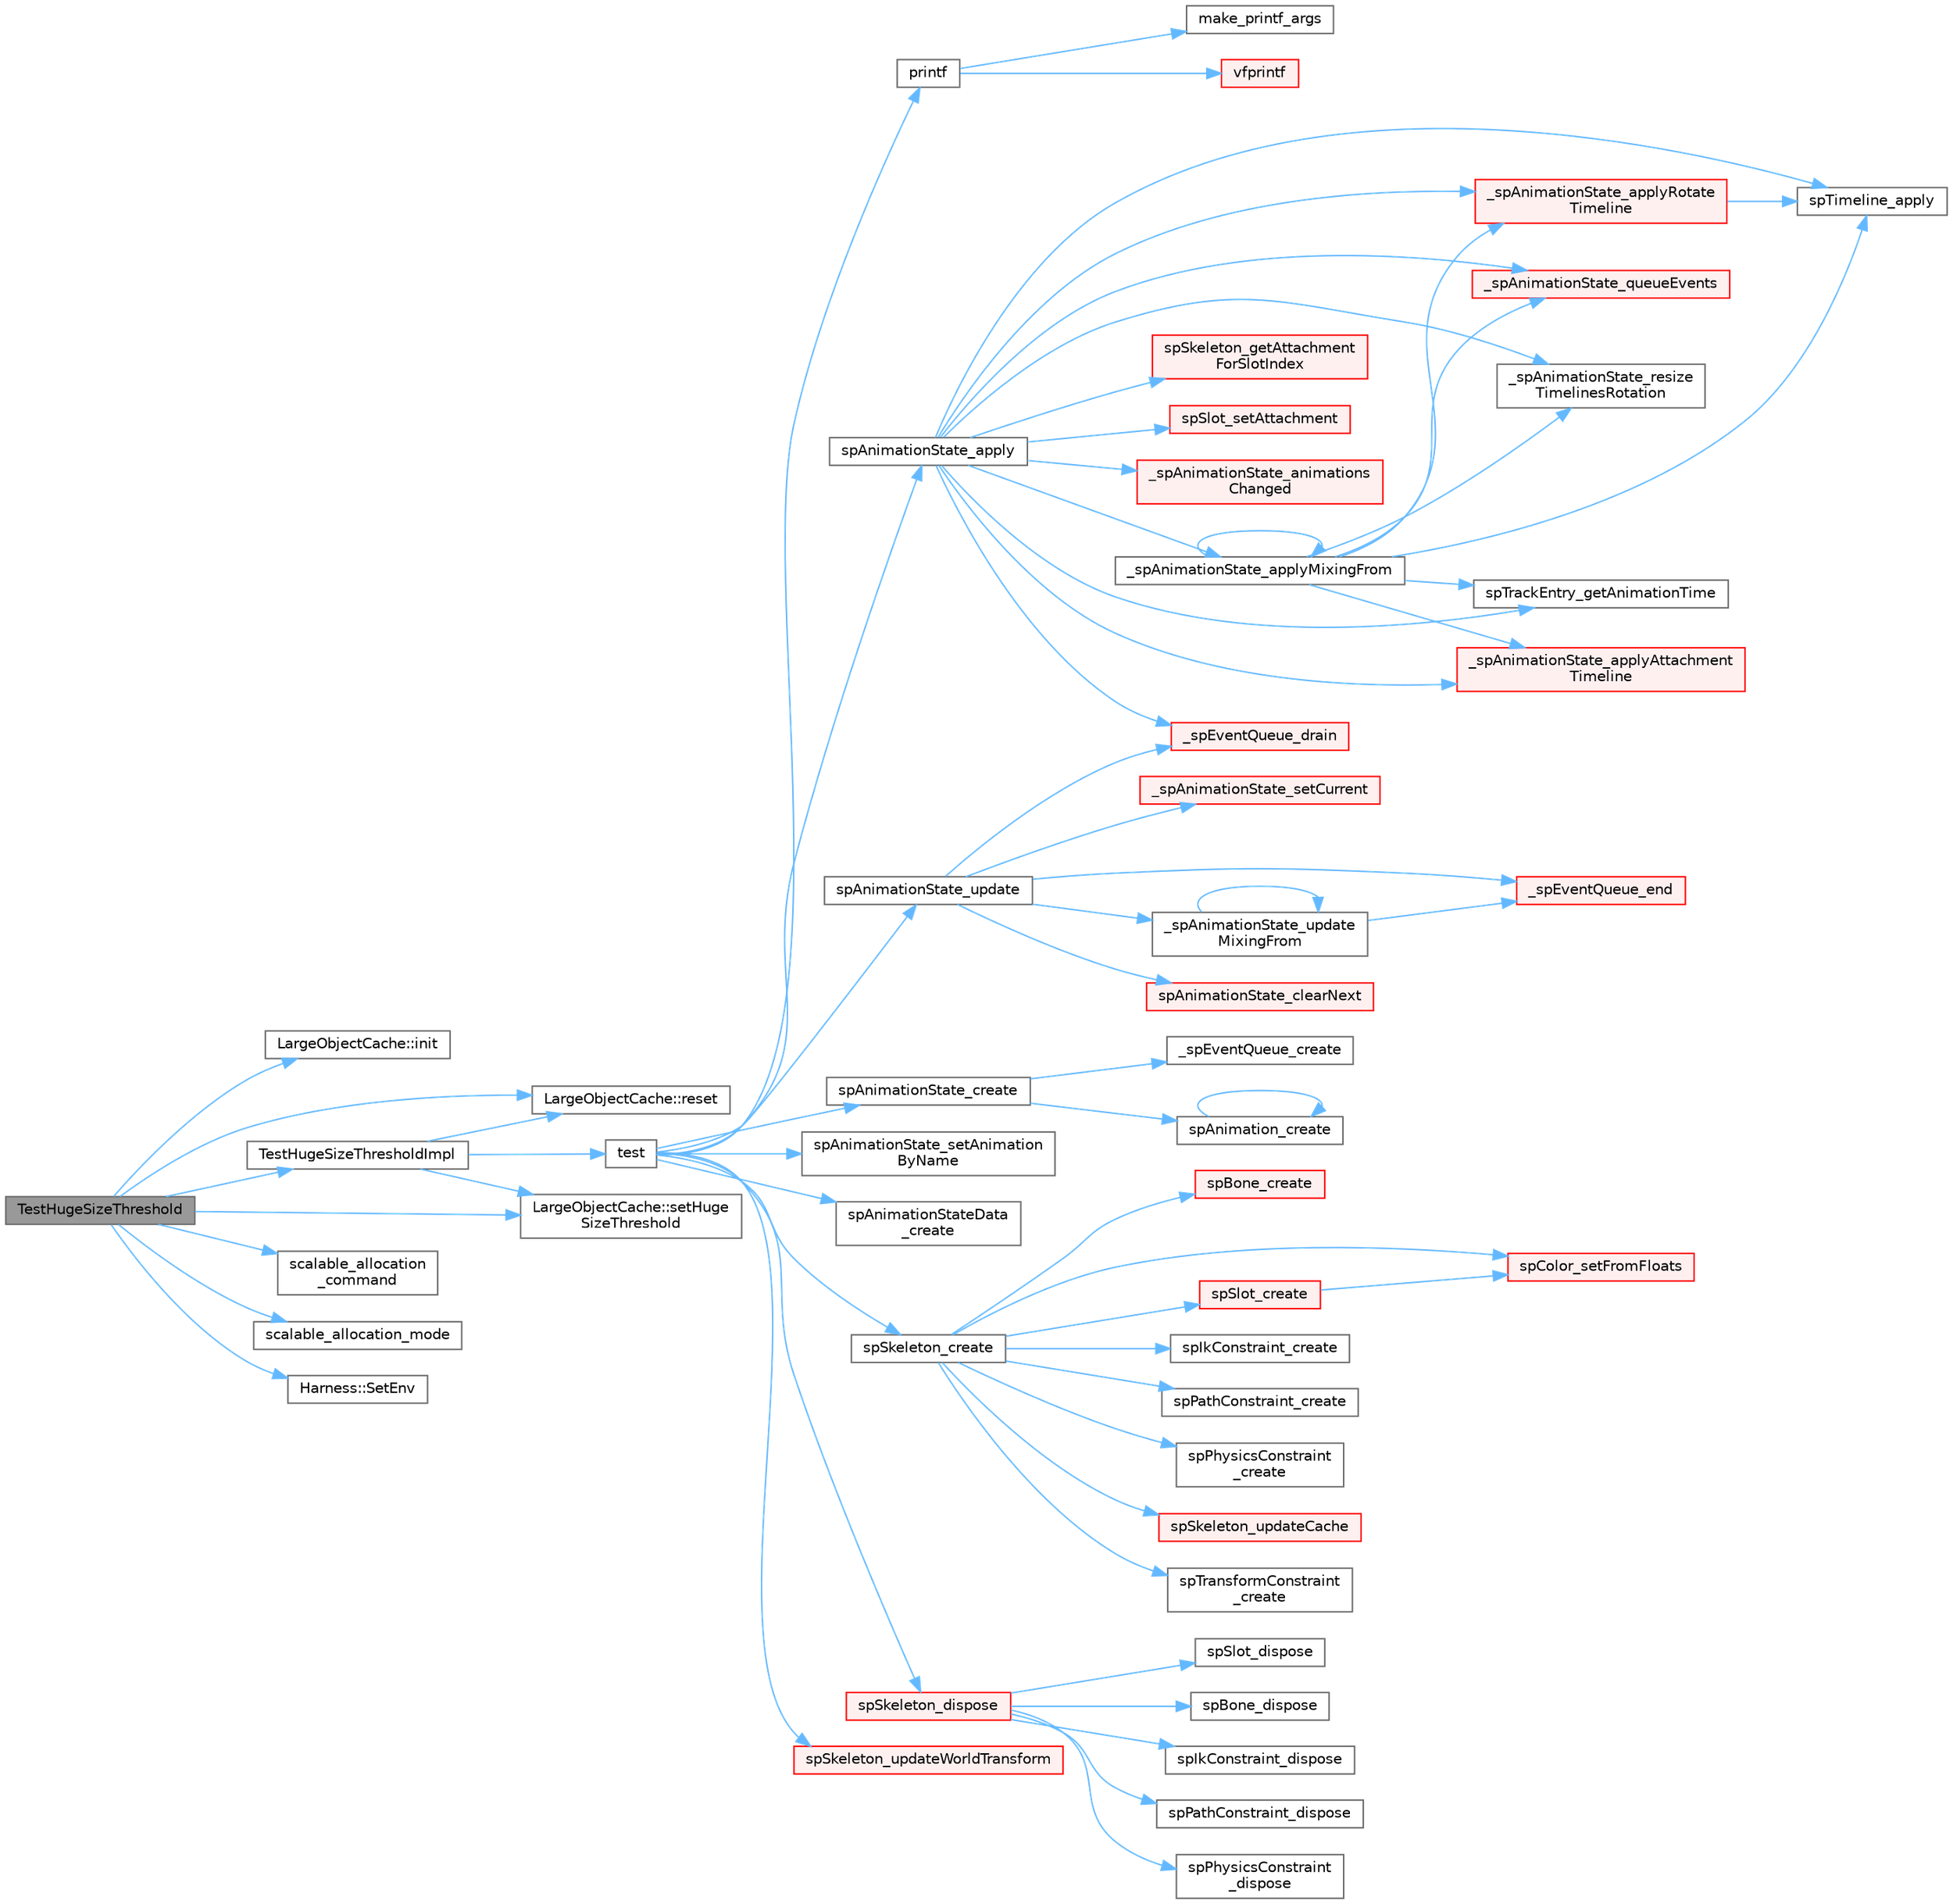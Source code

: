 digraph "TestHugeSizeThreshold"
{
 // LATEX_PDF_SIZE
  bgcolor="transparent";
  edge [fontname=Helvetica,fontsize=10,labelfontname=Helvetica,labelfontsize=10];
  node [fontname=Helvetica,fontsize=10,shape=box,height=0.2,width=0.4];
  rankdir="LR";
  Node1 [id="Node000001",label="TestHugeSizeThreshold",height=0.2,width=0.4,color="gray40", fillcolor="grey60", style="filled", fontcolor="black",tooltip=" "];
  Node1 -> Node2 [id="edge1_Node000001_Node000002",color="steelblue1",style="solid",tooltip=" "];
  Node2 [id="Node000002",label="LargeObjectCache::init",height=0.2,width=0.4,color="grey40", fillcolor="white", style="filled",URL="$class_large_object_cache.html#a81c2be94178d790e10c7a32d97e4a979",tooltip=" "];
  Node1 -> Node3 [id="edge2_Node000001_Node000003",color="steelblue1",style="solid",tooltip=" "];
  Node3 [id="Node000003",label="LargeObjectCache::reset",height=0.2,width=0.4,color="grey40", fillcolor="white", style="filled",URL="$class_large_object_cache.html#a84eefe5dca0d74871b43e60021071e3c",tooltip=" "];
  Node1 -> Node4 [id="edge3_Node000001_Node000004",color="steelblue1",style="solid",tooltip=" "];
  Node4 [id="Node000004",label="scalable_allocation\l_command",height=0.2,width=0.4,color="grey40", fillcolor="white", style="filled",URL="$group__memory__allocation.html#gabe5acd876b4d89bf89787c4e779c2518",tooltip=" "];
  Node1 -> Node5 [id="edge4_Node000001_Node000005",color="steelblue1",style="solid",tooltip=" "];
  Node5 [id="Node000005",label="scalable_allocation_mode",height=0.2,width=0.4,color="grey40", fillcolor="white", style="filled",URL="$group__memory__allocation.html#ga7f5029970f72ebbffee896c46a23958e",tooltip=" "];
  Node1 -> Node6 [id="edge5_Node000001_Node000006",color="steelblue1",style="solid",tooltip=" "];
  Node6 [id="Node000006",label="Harness::SetEnv",height=0.2,width=0.4,color="grey40", fillcolor="white", style="filled",URL="$namespace_harness.html#a02cbb1155b17196bacbbb2bd45df976e",tooltip=" "];
  Node1 -> Node7 [id="edge6_Node000001_Node000007",color="steelblue1",style="solid",tooltip=" "];
  Node7 [id="Node000007",label="LargeObjectCache::setHuge\lSizeThreshold",height=0.2,width=0.4,color="grey40", fillcolor="white", style="filled",URL="$class_large_object_cache.html#abae80bbf0e42a0a758ff7224c10a9013",tooltip=" "];
  Node1 -> Node8 [id="edge7_Node000001_Node000008",color="steelblue1",style="solid",tooltip=" "];
  Node8 [id="Node000008",label="TestHugeSizeThresholdImpl",height=0.2,width=0.4,color="grey40", fillcolor="white", style="filled",URL="$test__malloc__whitebox_8cpp.html#a67d8e53e70383f0d2064a02e87dd4314",tooltip=" "];
  Node8 -> Node3 [id="edge8_Node000008_Node000003",color="steelblue1",style="solid",tooltip=" "];
  Node8 -> Node7 [id="edge9_Node000008_Node000007",color="steelblue1",style="solid",tooltip=" "];
  Node8 -> Node9 [id="edge10_Node000008_Node000009",color="steelblue1",style="solid",tooltip=" "];
  Node9 [id="Node000009",label="test",height=0.2,width=0.4,color="grey40", fillcolor="white", style="filled",URL="$external_2spine-runtimes_2spine-sfml_2c_2example_2main_8cpp.html#aac5f14f710620d78720c06cd063ec0ca",tooltip=" "];
  Node9 -> Node10 [id="edge11_Node000009_Node000010",color="steelblue1",style="solid",tooltip=" "];
  Node10 [id="Node000010",label="printf",height=0.2,width=0.4,color="grey40", fillcolor="white", style="filled",URL="$printf_8h.html#aee3ed3a831f25f07e7be3919fff2203a",tooltip=" "];
  Node10 -> Node11 [id="edge12_Node000010_Node000011",color="steelblue1",style="solid",tooltip=" "];
  Node11 [id="Node000011",label="make_printf_args",height=0.2,width=0.4,color="grey40", fillcolor="white", style="filled",URL="$printf_8h.html#a27dcc0efcda04388971dbea3c875f122",tooltip=" "];
  Node10 -> Node12 [id="edge13_Node000010_Node000012",color="steelblue1",style="solid",tooltip=" "];
  Node12 [id="Node000012",label="vfprintf",height=0.2,width=0.4,color="red", fillcolor="#FFF0F0", style="filled",URL="$printf_8h.html#abb30aad964fc771fb52cf3ad88649df2",tooltip=" "];
  Node9 -> Node41 [id="edge14_Node000009_Node000041",color="steelblue1",style="solid",tooltip=" "];
  Node41 [id="Node000041",label="spAnimationState_apply",height=0.2,width=0.4,color="grey40", fillcolor="white", style="filled",URL="$_animation_state_8c.html#a121811397a5e69b5d84b141172a860ad",tooltip=" "];
  Node41 -> Node42 [id="edge15_Node000041_Node000042",color="steelblue1",style="solid",tooltip=" "];
  Node42 [id="Node000042",label="_spAnimationState_animations\lChanged",height=0.2,width=0.4,color="red", fillcolor="#FFF0F0", style="filled",URL="$_animation_state_8c.html#a2e9127da71404d2e7f6715635f59714d",tooltip=" "];
  Node41 -> Node48 [id="edge16_Node000041_Node000048",color="steelblue1",style="solid",tooltip=" "];
  Node48 [id="Node000048",label="_spAnimationState_applyAttachment\lTimeline",height=0.2,width=0.4,color="red", fillcolor="#FFF0F0", style="filled",URL="$_animation_state_8c.html#a552cd264b22c69404ce34e0e773bcaa7",tooltip=" "];
  Node41 -> Node55 [id="edge17_Node000041_Node000055",color="steelblue1",style="solid",tooltip=" "];
  Node55 [id="Node000055",label="_spAnimationState_applyMixingFrom",height=0.2,width=0.4,color="grey40", fillcolor="white", style="filled",URL="$_animation_state_8c.html#ad872d0ff5d38b3ad75d02684ee46e3ef",tooltip=" "];
  Node55 -> Node48 [id="edge18_Node000055_Node000048",color="steelblue1",style="solid",tooltip=" "];
  Node55 -> Node55 [id="edge19_Node000055_Node000055",color="steelblue1",style="solid",tooltip=" "];
  Node55 -> Node56 [id="edge20_Node000055_Node000056",color="steelblue1",style="solid",tooltip=" "];
  Node56 [id="Node000056",label="_spAnimationState_applyRotate\lTimeline",height=0.2,width=0.4,color="red", fillcolor="#FFF0F0", style="filled",URL="$_animation_state_8c.html#a807375db0ba9e1c5a66ba60c03967a16",tooltip=" "];
  Node56 -> Node59 [id="edge21_Node000056_Node000059",color="steelblue1",style="solid",tooltip=" "];
  Node59 [id="Node000059",label="spTimeline_apply",height=0.2,width=0.4,color="grey40", fillcolor="white", style="filled",URL="$_animation_8c.html#a8f8846b1f976e08e2825cd8f2e4fed2a",tooltip=" "];
  Node55 -> Node60 [id="edge22_Node000055_Node000060",color="steelblue1",style="solid",tooltip=" "];
  Node60 [id="Node000060",label="_spAnimationState_queueEvents",height=0.2,width=0.4,color="red", fillcolor="#FFF0F0", style="filled",URL="$_animation_state_8c.html#a03841b3426944328c63e8dc965e5d202",tooltip=" "];
  Node55 -> Node67 [id="edge23_Node000055_Node000067",color="steelblue1",style="solid",tooltip=" "];
  Node67 [id="Node000067",label="_spAnimationState_resize\lTimelinesRotation",height=0.2,width=0.4,color="grey40", fillcolor="white", style="filled",URL="$_animation_state_8c.html#a586eb5371b2ecd094a959fb59981c011",tooltip=" "];
  Node55 -> Node59 [id="edge24_Node000055_Node000059",color="steelblue1",style="solid",tooltip=" "];
  Node55 -> Node68 [id="edge25_Node000055_Node000068",color="steelblue1",style="solid",tooltip=" "];
  Node68 [id="Node000068",label="spTrackEntry_getAnimationTime",height=0.2,width=0.4,color="grey40", fillcolor="white", style="filled",URL="$_animation_state_8c.html#a16e885e6da856346be434e44d94fff4d",tooltip=" "];
  Node41 -> Node56 [id="edge26_Node000041_Node000056",color="steelblue1",style="solid",tooltip=" "];
  Node41 -> Node60 [id="edge27_Node000041_Node000060",color="steelblue1",style="solid",tooltip=" "];
  Node41 -> Node67 [id="edge28_Node000041_Node000067",color="steelblue1",style="solid",tooltip=" "];
  Node41 -> Node69 [id="edge29_Node000041_Node000069",color="steelblue1",style="solid",tooltip=" "];
  Node69 [id="Node000069",label="_spEventQueue_drain",height=0.2,width=0.4,color="red", fillcolor="#FFF0F0", style="filled",URL="$_animation_state_8c.html#a2bb362df65f36453467acd9b360c600d",tooltip=" "];
  Node41 -> Node50 [id="edge30_Node000041_Node000050",color="steelblue1",style="solid",tooltip=" "];
  Node50 [id="Node000050",label="spSkeleton_getAttachment\lForSlotIndex",height=0.2,width=0.4,color="red", fillcolor="#FFF0F0", style="filled",URL="$_skeleton_8c.html#af67b15fea85286452cf9d8741a17b0ed",tooltip=" "];
  Node41 -> Node52 [id="edge31_Node000041_Node000052",color="steelblue1",style="solid",tooltip=" "];
  Node52 [id="Node000052",label="spSlot_setAttachment",height=0.2,width=0.4,color="red", fillcolor="#FFF0F0", style="filled",URL="$_slot_8c.html#a56d5b092e9d5418595813cec61d447cc",tooltip=" "];
  Node41 -> Node59 [id="edge32_Node000041_Node000059",color="steelblue1",style="solid",tooltip=" "];
  Node41 -> Node68 [id="edge33_Node000041_Node000068",color="steelblue1",style="solid",tooltip=" "];
  Node9 -> Node72 [id="edge34_Node000009_Node000072",color="steelblue1",style="solid",tooltip=" "];
  Node72 [id="Node000072",label="spAnimationState_create",height=0.2,width=0.4,color="grey40", fillcolor="white", style="filled",URL="$_animation_state_8c.html#a87beba99c1cc332a37af3d16d15454fd",tooltip=" "];
  Node72 -> Node73 [id="edge35_Node000072_Node000073",color="steelblue1",style="solid",tooltip=" "];
  Node73 [id="Node000073",label="_spEventQueue_create",height=0.2,width=0.4,color="grey40", fillcolor="white", style="filled",URL="$_animation_state_8c.html#a88ef8a5fb0d701a8e462f6963f0592cd",tooltip=" "];
  Node72 -> Node74 [id="edge36_Node000072_Node000074",color="steelblue1",style="solid",tooltip=" "];
  Node74 [id="Node000074",label="spAnimation_create",height=0.2,width=0.4,color="grey40", fillcolor="white", style="filled",URL="$_animation_8c.html#a65727a6d5fed75b3c730b88337a91070",tooltip=" "];
  Node74 -> Node74 [id="edge37_Node000074_Node000074",color="steelblue1",style="solid",tooltip=" "];
  Node9 -> Node75 [id="edge38_Node000009_Node000075",color="steelblue1",style="solid",tooltip=" "];
  Node75 [id="Node000075",label="spAnimationState_setAnimation\lByName",height=0.2,width=0.4,color="grey40", fillcolor="white", style="filled",URL="$spine-c_2include_2spine_2_animation_state_8h.html#a886473af828c2ec1222f62ea8aa5e470",tooltip=" "];
  Node9 -> Node76 [id="edge39_Node000009_Node000076",color="steelblue1",style="solid",tooltip=" "];
  Node76 [id="Node000076",label="spAnimationState_update",height=0.2,width=0.4,color="grey40", fillcolor="white", style="filled",URL="$_animation_state_8c.html#a6e0eaef7d5f047204c709cee9f51ef08",tooltip=" "];
  Node76 -> Node77 [id="edge40_Node000076_Node000077",color="steelblue1",style="solid",tooltip=" "];
  Node77 [id="Node000077",label="_spAnimationState_setCurrent",height=0.2,width=0.4,color="red", fillcolor="#FFF0F0", style="filled",URL="$_animation_state_8c.html#a7fd9c2b5f1e4e7ad96f8483118220e53",tooltip=" "];
  Node76 -> Node81 [id="edge41_Node000076_Node000081",color="steelblue1",style="solid",tooltip=" "];
  Node81 [id="Node000081",label="_spAnimationState_update\lMixingFrom",height=0.2,width=0.4,color="grey40", fillcolor="white", style="filled",URL="$_animation_state_8c.html#a811bfe34d8d6ae14d016aba963f38a5f",tooltip=" "];
  Node81 -> Node81 [id="edge42_Node000081_Node000081",color="steelblue1",style="solid",tooltip=" "];
  Node81 -> Node82 [id="edge43_Node000081_Node000082",color="steelblue1",style="solid",tooltip=" "];
  Node82 [id="Node000082",label="_spEventQueue_end",height=0.2,width=0.4,color="red", fillcolor="#FFF0F0", style="filled",URL="$_animation_state_8c.html#ae86eaf55ad672f17dcb738d9481d7bb9",tooltip=" "];
  Node76 -> Node69 [id="edge44_Node000076_Node000069",color="steelblue1",style="solid",tooltip=" "];
  Node76 -> Node82 [id="edge45_Node000076_Node000082",color="steelblue1",style="solid",tooltip=" "];
  Node76 -> Node83 [id="edge46_Node000076_Node000083",color="steelblue1",style="solid",tooltip=" "];
  Node83 [id="Node000083",label="spAnimationState_clearNext",height=0.2,width=0.4,color="red", fillcolor="#FFF0F0", style="filled",URL="$_animation_state_8c.html#a1116b24b2fd4730966c0c1705f16a515",tooltip=" "];
  Node9 -> Node85 [id="edge47_Node000009_Node000085",color="steelblue1",style="solid",tooltip=" "];
  Node85 [id="Node000085",label="spAnimationStateData\l_create",height=0.2,width=0.4,color="grey40", fillcolor="white", style="filled",URL="$_animation_state_data_8c.html#a8c7606d99b6d3ca45a45f696191e184b",tooltip=" "];
  Node9 -> Node86 [id="edge48_Node000009_Node000086",color="steelblue1",style="solid",tooltip=" "];
  Node86 [id="Node000086",label="spSkeleton_create",height=0.2,width=0.4,color="grey40", fillcolor="white", style="filled",URL="$_skeleton_8c.html#adafc127ff4d17039cb355ad7941b4687",tooltip=" "];
  Node86 -> Node87 [id="edge49_Node000086_Node000087",color="steelblue1",style="solid",tooltip=" "];
  Node87 [id="Node000087",label="spBone_create",height=0.2,width=0.4,color="red", fillcolor="#FFF0F0", style="filled",URL="$_bone_8c.html#a672c3edad19d7bf482bf13e7f01ee97b",tooltip=" "];
  Node86 -> Node89 [id="edge50_Node000086_Node000089",color="steelblue1",style="solid",tooltip=" "];
  Node89 [id="Node000089",label="spColor_setFromFloats",height=0.2,width=0.4,color="red", fillcolor="#FFF0F0", style="filled",URL="$_color_8c.html#aef2bc0c9016302022f25c89ba5b36a2c",tooltip=" "];
  Node86 -> Node91 [id="edge51_Node000086_Node000091",color="steelblue1",style="solid",tooltip=" "];
  Node91 [id="Node000091",label="spIkConstraint_create",height=0.2,width=0.4,color="grey40", fillcolor="white", style="filled",URL="$spine-c_2include_2spine_2_ik_constraint_8h.html#adc550d0f541e94be4e2d44930dcc8b2e",tooltip=" "];
  Node86 -> Node92 [id="edge52_Node000086_Node000092",color="steelblue1",style="solid",tooltip=" "];
  Node92 [id="Node000092",label="spPathConstraint_create",height=0.2,width=0.4,color="grey40", fillcolor="white", style="filled",URL="$spine-c_2include_2spine_2_path_constraint_8h.html#adcee199676387bd744e4b147c99eb39b",tooltip=" "];
  Node86 -> Node93 [id="edge53_Node000086_Node000093",color="steelblue1",style="solid",tooltip=" "];
  Node93 [id="Node000093",label="spPhysicsConstraint\l_create",height=0.2,width=0.4,color="grey40", fillcolor="white", style="filled",URL="$_physics_constraint_8c.html#a32a2345e660c659a94668d1de4dba981",tooltip=" "];
  Node86 -> Node94 [id="edge54_Node000086_Node000094",color="steelblue1",style="solid",tooltip=" "];
  Node94 [id="Node000094",label="spSkeleton_updateCache",height=0.2,width=0.4,color="red", fillcolor="#FFF0F0", style="filled",URL="$_skeleton_8c.html#a62e01f12f86149c4fed351f27e022c76",tooltip=" "];
  Node86 -> Node104 [id="edge55_Node000086_Node000104",color="steelblue1",style="solid",tooltip=" "];
  Node104 [id="Node000104",label="spSlot_create",height=0.2,width=0.4,color="red", fillcolor="#FFF0F0", style="filled",URL="$_slot_8c.html#a425f2e6a489e790f26bda11dd18f3a4a",tooltip=" "];
  Node104 -> Node89 [id="edge56_Node000104_Node000089",color="steelblue1",style="solid",tooltip=" "];
  Node86 -> Node108 [id="edge57_Node000086_Node000108",color="steelblue1",style="solid",tooltip=" "];
  Node108 [id="Node000108",label="spTransformConstraint\l_create",height=0.2,width=0.4,color="grey40", fillcolor="white", style="filled",URL="$spine-c_2include_2spine_2_transform_constraint_8h.html#a2fc2c8fc06c7e11463e6a3acf202f353",tooltip=" "];
  Node9 -> Node109 [id="edge58_Node000009_Node000109",color="steelblue1",style="solid",tooltip=" "];
  Node109 [id="Node000109",label="spSkeleton_dispose",height=0.2,width=0.4,color="red", fillcolor="#FFF0F0", style="filled",URL="$_skeleton_8c.html#a77f856011e09776af5a8d8e45446bc72",tooltip=" "];
  Node109 -> Node110 [id="edge59_Node000109_Node000110",color="steelblue1",style="solid",tooltip=" "];
  Node110 [id="Node000110",label="spBone_dispose",height=0.2,width=0.4,color="grey40", fillcolor="white", style="filled",URL="$_bone_8c.html#ac9432169a9965bcbc2ee09fdd40ae4a2",tooltip=" "];
  Node109 -> Node111 [id="edge60_Node000109_Node000111",color="steelblue1",style="solid",tooltip=" "];
  Node111 [id="Node000111",label="spIkConstraint_dispose",height=0.2,width=0.4,color="grey40", fillcolor="white", style="filled",URL="$_ik_constraint_8c.html#ab562f2c38689e012955f64da69cbdd51",tooltip=" "];
  Node109 -> Node112 [id="edge61_Node000109_Node000112",color="steelblue1",style="solid",tooltip=" "];
  Node112 [id="Node000112",label="spPathConstraint_dispose",height=0.2,width=0.4,color="grey40", fillcolor="white", style="filled",URL="$_path_constraint_8c.html#a89a998f72f23fadea74c6cb7403d19a5",tooltip=" "];
  Node109 -> Node113 [id="edge62_Node000109_Node000113",color="steelblue1",style="solid",tooltip=" "];
  Node113 [id="Node000113",label="spPhysicsConstraint\l_dispose",height=0.2,width=0.4,color="grey40", fillcolor="white", style="filled",URL="$_physics_constraint_8c.html#a7d0e849bcc7d76d81f5a9f31e2fdb8f6",tooltip=" "];
  Node109 -> Node114 [id="edge63_Node000109_Node000114",color="steelblue1",style="solid",tooltip=" "];
  Node114 [id="Node000114",label="spSlot_dispose",height=0.2,width=0.4,color="grey40", fillcolor="white", style="filled",URL="$_slot_8c.html#abc79e957760a12acef34938e456201e7",tooltip=" "];
  Node9 -> Node116 [id="edge64_Node000009_Node000116",color="steelblue1",style="solid",tooltip=" "];
  Node116 [id="Node000116",label="spSkeleton_updateWorldTransform",height=0.2,width=0.4,color="red", fillcolor="#FFF0F0", style="filled",URL="$_skeleton_8c.html#aacbe2c41263148e0b8e88724bd6e19a8",tooltip=" "];
}
